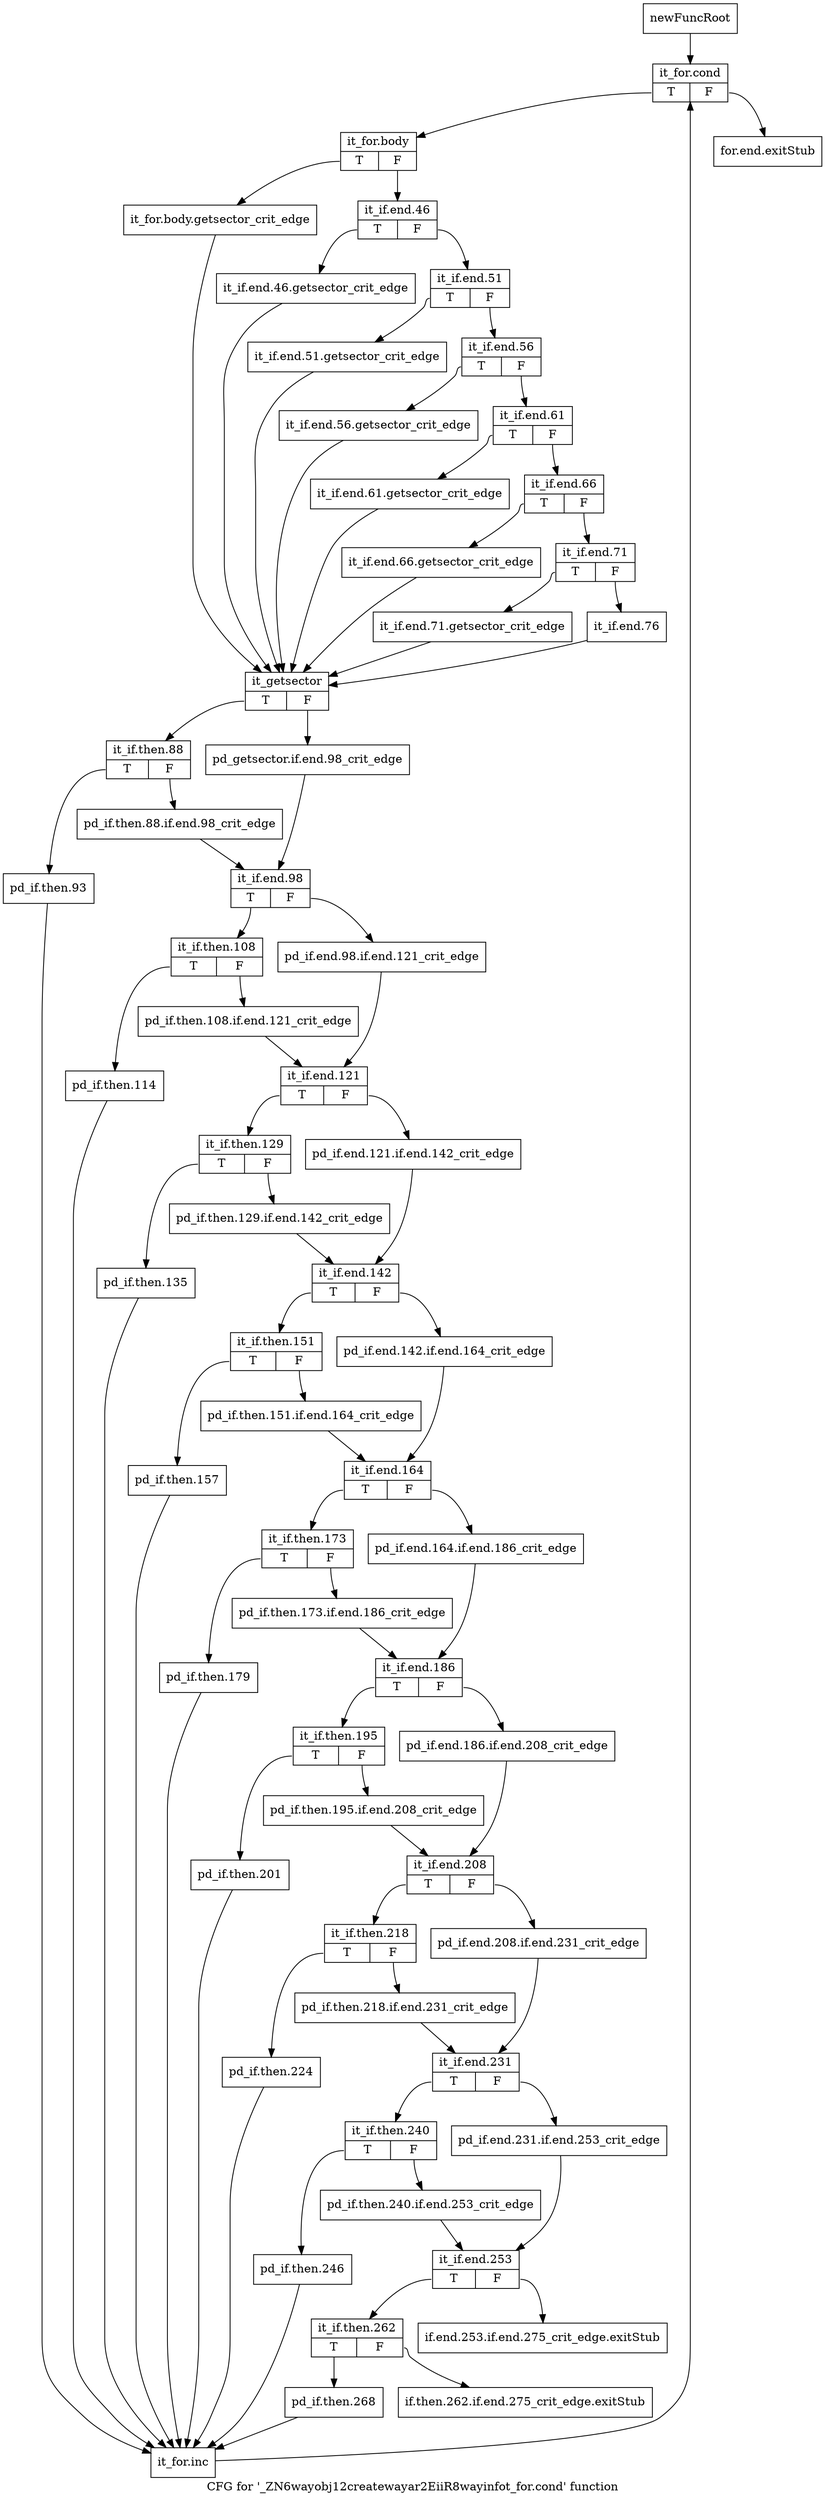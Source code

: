 digraph "CFG for '_ZN6wayobj12createwayar2EiiR8wayinfot_for.cond' function" {
	label="CFG for '_ZN6wayobj12createwayar2EiiR8wayinfot_for.cond' function";

	Node0x23ec560 [shape=record,label="{newFuncRoot}"];
	Node0x23ec560 -> Node0x23ec6a0;
	Node0x23ec5b0 [shape=record,label="{for.end.exitStub}"];
	Node0x23ec600 [shape=record,label="{if.end.253.if.end.275_crit_edge.exitStub}"];
	Node0x23ec650 [shape=record,label="{if.then.262.if.end.275_crit_edge.exitStub}"];
	Node0x23ec6a0 [shape=record,label="{it_for.cond|{<s0>T|<s1>F}}"];
	Node0x23ec6a0:s0 -> Node0x23ec6f0;
	Node0x23ec6a0:s1 -> Node0x23ec5b0;
	Node0x23ec6f0 [shape=record,label="{it_for.body|{<s0>T|<s1>F}}"];
	Node0x23ec6f0:s0 -> Node0x23ecb50;
	Node0x23ec6f0:s1 -> Node0x23ec740;
	Node0x23ec740 [shape=record,label="{it_if.end.46|{<s0>T|<s1>F}}"];
	Node0x23ec740:s0 -> Node0x23ecb00;
	Node0x23ec740:s1 -> Node0x23ec790;
	Node0x23ec790 [shape=record,label="{it_if.end.51|{<s0>T|<s1>F}}"];
	Node0x23ec790:s0 -> Node0x23ecab0;
	Node0x23ec790:s1 -> Node0x23ec7e0;
	Node0x23ec7e0 [shape=record,label="{it_if.end.56|{<s0>T|<s1>F}}"];
	Node0x23ec7e0:s0 -> Node0x23eca60;
	Node0x23ec7e0:s1 -> Node0x23ec830;
	Node0x23ec830 [shape=record,label="{it_if.end.61|{<s0>T|<s1>F}}"];
	Node0x23ec830:s0 -> Node0x23eca10;
	Node0x23ec830:s1 -> Node0x23ec880;
	Node0x23ec880 [shape=record,label="{it_if.end.66|{<s0>T|<s1>F}}"];
	Node0x23ec880:s0 -> Node0x23ec9c0;
	Node0x23ec880:s1 -> Node0x23ec8d0;
	Node0x23ec8d0 [shape=record,label="{it_if.end.71|{<s0>T|<s1>F}}"];
	Node0x23ec8d0:s0 -> Node0x23ec970;
	Node0x23ec8d0:s1 -> Node0x23ec920;
	Node0x23ec920 [shape=record,label="{it_if.end.76}"];
	Node0x23ec920 -> Node0x23ecba0;
	Node0x23ec970 [shape=record,label="{it_if.end.71.getsector_crit_edge}"];
	Node0x23ec970 -> Node0x23ecba0;
	Node0x23ec9c0 [shape=record,label="{it_if.end.66.getsector_crit_edge}"];
	Node0x23ec9c0 -> Node0x23ecba0;
	Node0x23eca10 [shape=record,label="{it_if.end.61.getsector_crit_edge}"];
	Node0x23eca10 -> Node0x23ecba0;
	Node0x23eca60 [shape=record,label="{it_if.end.56.getsector_crit_edge}"];
	Node0x23eca60 -> Node0x23ecba0;
	Node0x23ecab0 [shape=record,label="{it_if.end.51.getsector_crit_edge}"];
	Node0x23ecab0 -> Node0x23ecba0;
	Node0x23ecb00 [shape=record,label="{it_if.end.46.getsector_crit_edge}"];
	Node0x23ecb00 -> Node0x23ecba0;
	Node0x23ecb50 [shape=record,label="{it_for.body.getsector_crit_edge}"];
	Node0x23ecb50 -> Node0x23ecba0;
	Node0x23ecba0 [shape=record,label="{it_getsector|{<s0>T|<s1>F}}"];
	Node0x23ecba0:s0 -> Node0x23ecc40;
	Node0x23ecba0:s1 -> Node0x23ecbf0;
	Node0x23ecbf0 [shape=record,label="{pd_getsector.if.end.98_crit_edge}"];
	Node0x23ecbf0 -> Node0x23ecce0;
	Node0x23ecc40 [shape=record,label="{it_if.then.88|{<s0>T|<s1>F}}"];
	Node0x23ecc40:s0 -> Node0x23ed8c0;
	Node0x23ecc40:s1 -> Node0x23ecc90;
	Node0x23ecc90 [shape=record,label="{pd_if.then.88.if.end.98_crit_edge}"];
	Node0x23ecc90 -> Node0x23ecce0;
	Node0x23ecce0 [shape=record,label="{it_if.end.98|{<s0>T|<s1>F}}"];
	Node0x23ecce0:s0 -> Node0x23ecd80;
	Node0x23ecce0:s1 -> Node0x23ecd30;
	Node0x23ecd30 [shape=record,label="{pd_if.end.98.if.end.121_crit_edge}"];
	Node0x23ecd30 -> Node0x23ece20;
	Node0x23ecd80 [shape=record,label="{it_if.then.108|{<s0>T|<s1>F}}"];
	Node0x23ecd80:s0 -> Node0x23ed870;
	Node0x23ecd80:s1 -> Node0x23ecdd0;
	Node0x23ecdd0 [shape=record,label="{pd_if.then.108.if.end.121_crit_edge}"];
	Node0x23ecdd0 -> Node0x23ece20;
	Node0x23ece20 [shape=record,label="{it_if.end.121|{<s0>T|<s1>F}}"];
	Node0x23ece20:s0 -> Node0x23ecec0;
	Node0x23ece20:s1 -> Node0x23ece70;
	Node0x23ece70 [shape=record,label="{pd_if.end.121.if.end.142_crit_edge}"];
	Node0x23ece70 -> Node0x23ecf60;
	Node0x23ecec0 [shape=record,label="{it_if.then.129|{<s0>T|<s1>F}}"];
	Node0x23ecec0:s0 -> Node0x23ed820;
	Node0x23ecec0:s1 -> Node0x23ecf10;
	Node0x23ecf10 [shape=record,label="{pd_if.then.129.if.end.142_crit_edge}"];
	Node0x23ecf10 -> Node0x23ecf60;
	Node0x23ecf60 [shape=record,label="{it_if.end.142|{<s0>T|<s1>F}}"];
	Node0x23ecf60:s0 -> Node0x23ed000;
	Node0x23ecf60:s1 -> Node0x23ecfb0;
	Node0x23ecfb0 [shape=record,label="{pd_if.end.142.if.end.164_crit_edge}"];
	Node0x23ecfb0 -> Node0x23ed0a0;
	Node0x23ed000 [shape=record,label="{it_if.then.151|{<s0>T|<s1>F}}"];
	Node0x23ed000:s0 -> Node0x23ed7d0;
	Node0x23ed000:s1 -> Node0x23ed050;
	Node0x23ed050 [shape=record,label="{pd_if.then.151.if.end.164_crit_edge}"];
	Node0x23ed050 -> Node0x23ed0a0;
	Node0x23ed0a0 [shape=record,label="{it_if.end.164|{<s0>T|<s1>F}}"];
	Node0x23ed0a0:s0 -> Node0x23ed140;
	Node0x23ed0a0:s1 -> Node0x23ed0f0;
	Node0x23ed0f0 [shape=record,label="{pd_if.end.164.if.end.186_crit_edge}"];
	Node0x23ed0f0 -> Node0x23ed1e0;
	Node0x23ed140 [shape=record,label="{it_if.then.173|{<s0>T|<s1>F}}"];
	Node0x23ed140:s0 -> Node0x23ed780;
	Node0x23ed140:s1 -> Node0x23ed190;
	Node0x23ed190 [shape=record,label="{pd_if.then.173.if.end.186_crit_edge}"];
	Node0x23ed190 -> Node0x23ed1e0;
	Node0x23ed1e0 [shape=record,label="{it_if.end.186|{<s0>T|<s1>F}}"];
	Node0x23ed1e0:s0 -> Node0x23ed280;
	Node0x23ed1e0:s1 -> Node0x23ed230;
	Node0x23ed230 [shape=record,label="{pd_if.end.186.if.end.208_crit_edge}"];
	Node0x23ed230 -> Node0x23ed320;
	Node0x23ed280 [shape=record,label="{it_if.then.195|{<s0>T|<s1>F}}"];
	Node0x23ed280:s0 -> Node0x23ed730;
	Node0x23ed280:s1 -> Node0x23ed2d0;
	Node0x23ed2d0 [shape=record,label="{pd_if.then.195.if.end.208_crit_edge}"];
	Node0x23ed2d0 -> Node0x23ed320;
	Node0x23ed320 [shape=record,label="{it_if.end.208|{<s0>T|<s1>F}}"];
	Node0x23ed320:s0 -> Node0x23ed3c0;
	Node0x23ed320:s1 -> Node0x23ed370;
	Node0x23ed370 [shape=record,label="{pd_if.end.208.if.end.231_crit_edge}"];
	Node0x23ed370 -> Node0x23ed460;
	Node0x23ed3c0 [shape=record,label="{it_if.then.218|{<s0>T|<s1>F}}"];
	Node0x23ed3c0:s0 -> Node0x23ed6e0;
	Node0x23ed3c0:s1 -> Node0x23ed410;
	Node0x23ed410 [shape=record,label="{pd_if.then.218.if.end.231_crit_edge}"];
	Node0x23ed410 -> Node0x23ed460;
	Node0x23ed460 [shape=record,label="{it_if.end.231|{<s0>T|<s1>F}}"];
	Node0x23ed460:s0 -> Node0x23ed500;
	Node0x23ed460:s1 -> Node0x23ed4b0;
	Node0x23ed4b0 [shape=record,label="{pd_if.end.231.if.end.253_crit_edge}"];
	Node0x23ed4b0 -> Node0x23ed5a0;
	Node0x23ed500 [shape=record,label="{it_if.then.240|{<s0>T|<s1>F}}"];
	Node0x23ed500:s0 -> Node0x23ed690;
	Node0x23ed500:s1 -> Node0x23ed550;
	Node0x23ed550 [shape=record,label="{pd_if.then.240.if.end.253_crit_edge}"];
	Node0x23ed550 -> Node0x23ed5a0;
	Node0x23ed5a0 [shape=record,label="{it_if.end.253|{<s0>T|<s1>F}}"];
	Node0x23ed5a0:s0 -> Node0x23ed5f0;
	Node0x23ed5a0:s1 -> Node0x23ec600;
	Node0x23ed5f0 [shape=record,label="{it_if.then.262|{<s0>T|<s1>F}}"];
	Node0x23ed5f0:s0 -> Node0x23ed640;
	Node0x23ed5f0:s1 -> Node0x23ec650;
	Node0x23ed640 [shape=record,label="{pd_if.then.268}"];
	Node0x23ed640 -> Node0x23ed910;
	Node0x23ed690 [shape=record,label="{pd_if.then.246}"];
	Node0x23ed690 -> Node0x23ed910;
	Node0x23ed6e0 [shape=record,label="{pd_if.then.224}"];
	Node0x23ed6e0 -> Node0x23ed910;
	Node0x23ed730 [shape=record,label="{pd_if.then.201}"];
	Node0x23ed730 -> Node0x23ed910;
	Node0x23ed780 [shape=record,label="{pd_if.then.179}"];
	Node0x23ed780 -> Node0x23ed910;
	Node0x23ed7d0 [shape=record,label="{pd_if.then.157}"];
	Node0x23ed7d0 -> Node0x23ed910;
	Node0x23ed820 [shape=record,label="{pd_if.then.135}"];
	Node0x23ed820 -> Node0x23ed910;
	Node0x23ed870 [shape=record,label="{pd_if.then.114}"];
	Node0x23ed870 -> Node0x23ed910;
	Node0x23ed8c0 [shape=record,label="{pd_if.then.93}"];
	Node0x23ed8c0 -> Node0x23ed910;
	Node0x23ed910 [shape=record,label="{it_for.inc}"];
	Node0x23ed910 -> Node0x23ec6a0;
}

